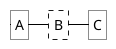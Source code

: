 {
  "sha1": "fbr65yn15dxabcew84rglri8y90g5r2",
  "insertion": {
    "when": "2024-06-01T09:03:05.913Z",
    "user": "plantuml@gmail.com"
  }
}
@startregex
A[B]C
@endregex
